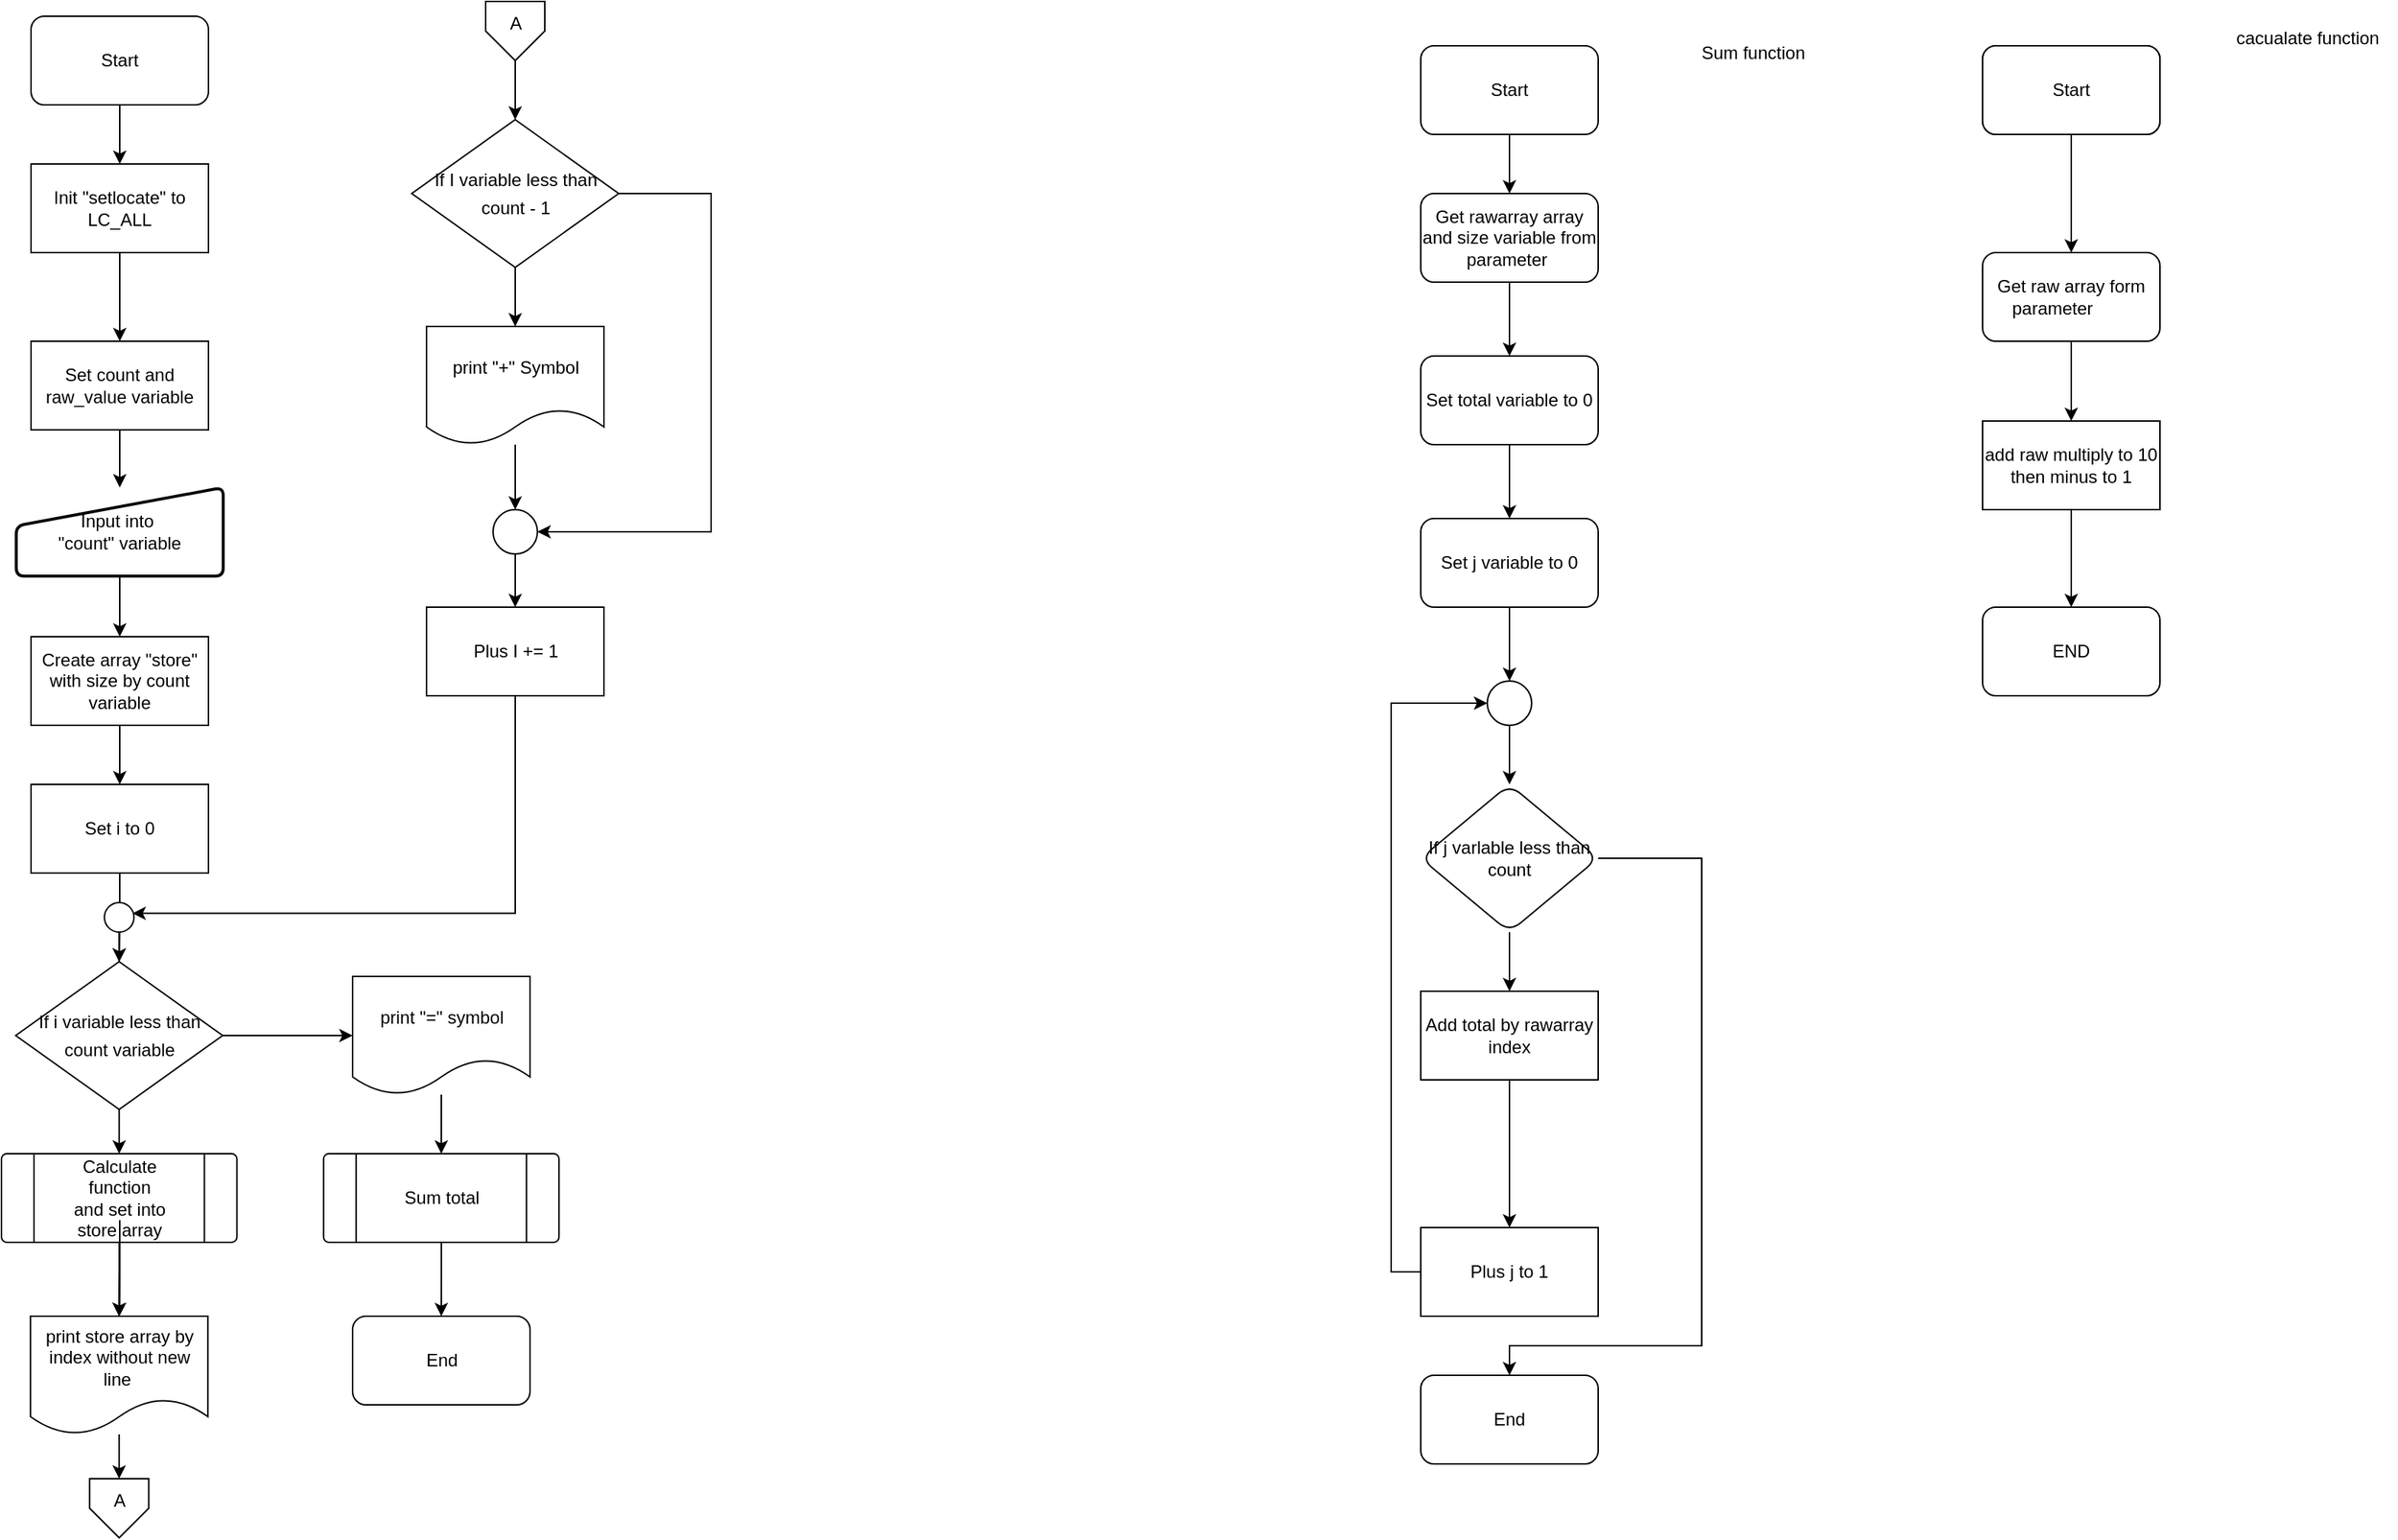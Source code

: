 <mxfile version="20.6.0" type="device"><diagram id="GZhJV8qudwX_sTIc3Cdx" name="Page-1"><mxGraphModel dx="1038" dy="1717" grid="1" gridSize="10" guides="1" tooltips="1" connect="1" arrows="1" fold="1" page="1" pageScale="1" pageWidth="850" pageHeight="1100" math="0" shadow="0"><root><mxCell id="0"/><mxCell id="1" parent="0"/><mxCell id="EvXfE17IqJ0JXhR5XNPO-2" value="" style="edgeStyle=orthogonalEdgeStyle;rounded=0;orthogonalLoop=1;jettySize=auto;html=1;" parent="1" source="BpIr9XXltMNIDrj_DQ6G-2" target="EvXfE17IqJ0JXhR5XNPO-1" edge="1"><mxGeometry relative="1" as="geometry"/></mxCell><mxCell id="BpIr9XXltMNIDrj_DQ6G-2" value="Start&lt;br&gt;" style="rounded=1;whiteSpace=wrap;html=1;" parent="1" vertex="1"><mxGeometry x="60" y="-1080" width="120" height="60" as="geometry"/></mxCell><mxCell id="EvXfE17IqJ0JXhR5XNPO-7" value="" style="edgeStyle=orthogonalEdgeStyle;rounded=0;orthogonalLoop=1;jettySize=auto;html=1;" parent="1" source="EvXfE17IqJ0JXhR5XNPO-1" target="EvXfE17IqJ0JXhR5XNPO-3" edge="1"><mxGeometry relative="1" as="geometry"/></mxCell><mxCell id="EvXfE17IqJ0JXhR5XNPO-1" value="Init &quot;setlocate&quot; to LC_ALL" style="rounded=0;whiteSpace=wrap;html=1;" parent="1" vertex="1"><mxGeometry x="60" y="-980" width="120" height="60" as="geometry"/></mxCell><mxCell id="EvXfE17IqJ0JXhR5XNPO-6" value="" style="edgeStyle=orthogonalEdgeStyle;rounded=0;orthogonalLoop=1;jettySize=auto;html=1;" parent="1" source="EvXfE17IqJ0JXhR5XNPO-3" target="EvXfE17IqJ0JXhR5XNPO-5" edge="1"><mxGeometry relative="1" as="geometry"/></mxCell><mxCell id="EvXfE17IqJ0JXhR5XNPO-3" value="Set count and raw_value variable&lt;br&gt;" style="rounded=0;whiteSpace=wrap;html=1;" parent="1" vertex="1"><mxGeometry x="60" y="-860" width="120" height="60" as="geometry"/></mxCell><mxCell id="EvXfE17IqJ0JXhR5XNPO-9" value="" style="edgeStyle=orthogonalEdgeStyle;rounded=0;orthogonalLoop=1;jettySize=auto;html=1;" parent="1" source="EvXfE17IqJ0JXhR5XNPO-5" target="EvXfE17IqJ0JXhR5XNPO-8" edge="1"><mxGeometry relative="1" as="geometry"/></mxCell><mxCell id="EvXfE17IqJ0JXhR5XNPO-5" value="Input into&amp;nbsp;&lt;br&gt;&quot;count&quot; variable" style="html=1;strokeWidth=2;shape=manualInput;whiteSpace=wrap;rounded=1;size=26;arcSize=11;verticalAlign=middle;" parent="1" vertex="1"><mxGeometry x="50" y="-761" width="140" height="60" as="geometry"/></mxCell><mxCell id="EvXfE17IqJ0JXhR5XNPO-11" value="" style="edgeStyle=orthogonalEdgeStyle;rounded=0;orthogonalLoop=1;jettySize=auto;html=1;" parent="1" source="EvXfE17IqJ0JXhR5XNPO-8" target="EvXfE17IqJ0JXhR5XNPO-10" edge="1"><mxGeometry relative="1" as="geometry"/></mxCell><mxCell id="EvXfE17IqJ0JXhR5XNPO-8" value="Create array &quot;store&quot; with size by count variable" style="rounded=0;whiteSpace=wrap;html=1;" parent="1" vertex="1"><mxGeometry x="60" y="-660" width="120" height="60" as="geometry"/></mxCell><mxCell id="EvXfE17IqJ0JXhR5XNPO-44" value="" style="edgeStyle=orthogonalEdgeStyle;rounded=0;orthogonalLoop=1;jettySize=auto;html=1;fontSize=12;" parent="1" source="EvXfE17IqJ0JXhR5XNPO-10" target="EvXfE17IqJ0JXhR5XNPO-12" edge="1"><mxGeometry relative="1" as="geometry"/></mxCell><mxCell id="EvXfE17IqJ0JXhR5XNPO-10" value="Set i to 0" style="rounded=0;whiteSpace=wrap;html=1;" parent="1" vertex="1"><mxGeometry x="60" y="-560" width="120" height="60" as="geometry"/></mxCell><mxCell id="EvXfE17IqJ0JXhR5XNPO-21" style="edgeStyle=orthogonalEdgeStyle;rounded=0;orthogonalLoop=1;jettySize=auto;html=1;exitX=0.5;exitY=1;exitDx=0;exitDy=0;entryX=0.5;entryY=0;entryDx=0;entryDy=0;fontSize=12;" parent="1" source="EvXfE17IqJ0JXhR5XNPO-12" target="EvXfE17IqJ0JXhR5XNPO-18" edge="1"><mxGeometry relative="1" as="geometry"/></mxCell><mxCell id="EvXfE17IqJ0JXhR5XNPO-47" value="" style="edgeStyle=orthogonalEdgeStyle;rounded=0;orthogonalLoop=1;jettySize=auto;html=1;fontSize=12;" parent="1" source="EvXfE17IqJ0JXhR5XNPO-12" target="EvXfE17IqJ0JXhR5XNPO-46" edge="1"><mxGeometry relative="1" as="geometry"/></mxCell><mxCell id="EvXfE17IqJ0JXhR5XNPO-12" value="&lt;div style=&quot;line-height: 19px;&quot;&gt;&lt;font style=&quot;font-size: 12px;&quot;&gt;If i variable less than&lt;br&gt;&lt;/font&gt;&lt;/div&gt;&lt;div style=&quot;line-height: 19px;&quot;&gt;count variable&lt;/div&gt;" style="rhombus;whiteSpace=wrap;html=1;" parent="1" vertex="1"><mxGeometry x="49.62" y="-440" width="140" height="100" as="geometry"/></mxCell><mxCell id="EvXfE17IqJ0JXhR5XNPO-24" value="" style="edgeStyle=orthogonalEdgeStyle;rounded=0;orthogonalLoop=1;jettySize=auto;html=1;fontSize=12;" parent="1" source="EvXfE17IqJ0JXhR5XNPO-18" target="EvXfE17IqJ0JXhR5XNPO-23" edge="1"><mxGeometry relative="1" as="geometry"/></mxCell><mxCell id="EvXfE17IqJ0JXhR5XNPO-18" value="" style="verticalLabelPosition=bottom;verticalAlign=top;html=1;shape=process;whiteSpace=wrap;rounded=1;size=0.14;arcSize=6;fontSize=12;" parent="1" vertex="1"><mxGeometry x="40" y="-310" width="159.25" height="60" as="geometry"/></mxCell><mxCell id="2hdlEOWeB7DWavgo3RxJ-1" value="" style="edgeStyle=orthogonalEdgeStyle;rounded=0;orthogonalLoop=1;jettySize=auto;html=1;" edge="1" parent="1" source="EvXfE17IqJ0JXhR5XNPO-19" target="EvXfE17IqJ0JXhR5XNPO-23"><mxGeometry relative="1" as="geometry"/></mxCell><mxCell id="2hdlEOWeB7DWavgo3RxJ-2" value="" style="edgeStyle=orthogonalEdgeStyle;rounded=0;orthogonalLoop=1;jettySize=auto;html=1;" edge="1" parent="1" source="EvXfE17IqJ0JXhR5XNPO-19" target="EvXfE17IqJ0JXhR5XNPO-23"><mxGeometry relative="1" as="geometry"/></mxCell><mxCell id="2hdlEOWeB7DWavgo3RxJ-3" value="" style="edgeStyle=orthogonalEdgeStyle;rounded=0;orthogonalLoop=1;jettySize=auto;html=1;" edge="1" parent="1" source="EvXfE17IqJ0JXhR5XNPO-19" target="EvXfE17IqJ0JXhR5XNPO-23"><mxGeometry relative="1" as="geometry"/></mxCell><mxCell id="EvXfE17IqJ0JXhR5XNPO-19" value="Calculate function&lt;br&gt;and set into store array" style="text;html=1;strokeColor=none;fillColor=none;align=center;verticalAlign=middle;whiteSpace=wrap;rounded=0;fontSize=12;" parent="1" vertex="1"><mxGeometry x="75" y="-295" width="90" height="30" as="geometry"/></mxCell><mxCell id="EvXfE17IqJ0JXhR5XNPO-28" value="" style="edgeStyle=orthogonalEdgeStyle;rounded=0;orthogonalLoop=1;jettySize=auto;html=1;fontSize=12;" parent="1" source="EvXfE17IqJ0JXhR5XNPO-23" target="EvXfE17IqJ0JXhR5XNPO-27" edge="1"><mxGeometry relative="1" as="geometry"/></mxCell><mxCell id="EvXfE17IqJ0JXhR5XNPO-23" value="print store array by index without new line&amp;nbsp;" style="shape=document;whiteSpace=wrap;html=1;boundedLbl=1;" parent="1" vertex="1"><mxGeometry x="59.63" y="-200" width="120" height="80" as="geometry"/></mxCell><mxCell id="EvXfE17IqJ0JXhR5XNPO-26" value="" style="verticalLabelPosition=bottom;verticalAlign=top;html=1;shape=offPageConnector;rounded=0;size=0.5;fontSize=12;" parent="1" vertex="1"><mxGeometry x="99.63" y="-90" width="40" height="40" as="geometry"/></mxCell><mxCell id="EvXfE17IqJ0JXhR5XNPO-27" value="A" style="text;html=1;strokeColor=none;fillColor=none;align=center;verticalAlign=middle;whiteSpace=wrap;rounded=0;fontSize=12;" parent="1" vertex="1"><mxGeometry x="109.63" y="-90" width="20" height="30" as="geometry"/></mxCell><mxCell id="EvXfE17IqJ0JXhR5XNPO-32" style="edgeStyle=orthogonalEdgeStyle;rounded=0;orthogonalLoop=1;jettySize=auto;html=1;exitX=0.5;exitY=1;exitDx=0;exitDy=0;entryX=0.5;entryY=0;entryDx=0;entryDy=0;fontSize=12;" parent="1" source="EvXfE17IqJ0JXhR5XNPO-29" target="EvXfE17IqJ0JXhR5XNPO-31" edge="1"><mxGeometry relative="1" as="geometry"/></mxCell><mxCell id="EvXfE17IqJ0JXhR5XNPO-29" value="" style="verticalLabelPosition=bottom;verticalAlign=top;html=1;shape=offPageConnector;rounded=0;size=0.5;fontSize=12;" parent="1" vertex="1"><mxGeometry x="367.5" y="-1090" width="40" height="40" as="geometry"/></mxCell><mxCell id="EvXfE17IqJ0JXhR5XNPO-30" value="A" style="text;html=1;strokeColor=none;fillColor=none;align=center;verticalAlign=middle;whiteSpace=wrap;rounded=0;fontSize=12;" parent="1" vertex="1"><mxGeometry x="377.5" y="-1090" width="20" height="30" as="geometry"/></mxCell><mxCell id="EvXfE17IqJ0JXhR5XNPO-38" value="" style="edgeStyle=orthogonalEdgeStyle;rounded=0;orthogonalLoop=1;jettySize=auto;html=1;fontSize=12;" parent="1" source="EvXfE17IqJ0JXhR5XNPO-31" target="EvXfE17IqJ0JXhR5XNPO-36" edge="1"><mxGeometry relative="1" as="geometry"/></mxCell><mxCell id="EvXfE17IqJ0JXhR5XNPO-39" style="edgeStyle=orthogonalEdgeStyle;rounded=0;orthogonalLoop=1;jettySize=auto;html=1;exitX=1;exitY=0.5;exitDx=0;exitDy=0;entryX=1;entryY=0.5;entryDx=0;entryDy=0;entryPerimeter=0;fontSize=12;" parent="1" source="EvXfE17IqJ0JXhR5XNPO-31" target="EvXfE17IqJ0JXhR5XNPO-33" edge="1"><mxGeometry relative="1" as="geometry"><Array as="points"><mxPoint x="520" y="-960"/><mxPoint x="520" y="-731"/></Array></mxGeometry></mxCell><mxCell id="EvXfE17IqJ0JXhR5XNPO-31" value="&lt;div style=&quot;line-height: 19px;&quot;&gt;If I variable less than&lt;/div&gt;&lt;div style=&quot;line-height: 19px;&quot;&gt;count - 1&lt;/div&gt;" style="rhombus;whiteSpace=wrap;html=1;" parent="1" vertex="1"><mxGeometry x="317.5" y="-1010" width="140" height="100" as="geometry"/></mxCell><mxCell id="EvXfE17IqJ0JXhR5XNPO-41" value="" style="edgeStyle=orthogonalEdgeStyle;rounded=0;orthogonalLoop=1;jettySize=auto;html=1;fontSize=12;" parent="1" source="EvXfE17IqJ0JXhR5XNPO-33" target="EvXfE17IqJ0JXhR5XNPO-40" edge="1"><mxGeometry relative="1" as="geometry"/></mxCell><mxCell id="EvXfE17IqJ0JXhR5XNPO-33" value="" style="verticalLabelPosition=bottom;verticalAlign=top;html=1;shape=mxgraph.flowchart.on-page_reference;fontSize=12;" parent="1" vertex="1"><mxGeometry x="372.5" y="-746" width="30" height="30" as="geometry"/></mxCell><mxCell id="EvXfE17IqJ0JXhR5XNPO-37" value="" style="edgeStyle=orthogonalEdgeStyle;rounded=0;orthogonalLoop=1;jettySize=auto;html=1;fontSize=12;" parent="1" source="EvXfE17IqJ0JXhR5XNPO-36" target="EvXfE17IqJ0JXhR5XNPO-33" edge="1"><mxGeometry relative="1" as="geometry"/></mxCell><mxCell id="EvXfE17IqJ0JXhR5XNPO-36" value="print &quot;+&quot; Symbol" style="shape=document;whiteSpace=wrap;html=1;boundedLbl=1;" parent="1" vertex="1"><mxGeometry x="327.5" y="-870" width="120" height="80" as="geometry"/></mxCell><mxCell id="EvXfE17IqJ0JXhR5XNPO-45" style="edgeStyle=orthogonalEdgeStyle;rounded=0;orthogonalLoop=1;jettySize=auto;html=1;exitX=0.5;exitY=1;exitDx=0;exitDy=0;entryX=0.948;entryY=0.364;entryDx=0;entryDy=0;entryPerimeter=0;fontSize=12;" parent="1" source="EvXfE17IqJ0JXhR5XNPO-40" target="EvXfE17IqJ0JXhR5XNPO-42" edge="1"><mxGeometry relative="1" as="geometry"/></mxCell><mxCell id="EvXfE17IqJ0JXhR5XNPO-40" value="Plus I += 1" style="rounded=0;whiteSpace=wrap;html=1;" parent="1" vertex="1"><mxGeometry x="327.5" y="-680" width="120" height="60" as="geometry"/></mxCell><mxCell id="EvXfE17IqJ0JXhR5XNPO-43" value="" style="edgeStyle=orthogonalEdgeStyle;rounded=0;orthogonalLoop=1;jettySize=auto;html=1;fontSize=12;" parent="1" source="EvXfE17IqJ0JXhR5XNPO-42" target="EvXfE17IqJ0JXhR5XNPO-12" edge="1"><mxGeometry relative="1" as="geometry"/></mxCell><mxCell id="EvXfE17IqJ0JXhR5XNPO-42" value="" style="verticalLabelPosition=bottom;verticalAlign=top;html=1;shape=mxgraph.flowchart.on-page_reference;fontSize=12;" parent="1" vertex="1"><mxGeometry x="109.62" y="-480" width="20" height="20" as="geometry"/></mxCell><mxCell id="EvXfE17IqJ0JXhR5XNPO-51" style="edgeStyle=orthogonalEdgeStyle;rounded=0;orthogonalLoop=1;jettySize=auto;html=1;entryX=0.5;entryY=0;entryDx=0;entryDy=0;fontSize=12;" parent="1" source="EvXfE17IqJ0JXhR5XNPO-46" target="EvXfE17IqJ0JXhR5XNPO-48" edge="1"><mxGeometry relative="1" as="geometry"/></mxCell><mxCell id="EvXfE17IqJ0JXhR5XNPO-46" value="print &quot;=&quot; symbol" style="shape=document;whiteSpace=wrap;html=1;boundedLbl=1;" parent="1" vertex="1"><mxGeometry x="277.5" y="-430" width="120" height="80" as="geometry"/></mxCell><mxCell id="EvXfE17IqJ0JXhR5XNPO-53" value="" style="edgeStyle=orthogonalEdgeStyle;rounded=0;orthogonalLoop=1;jettySize=auto;html=1;fontSize=12;" parent="1" source="EvXfE17IqJ0JXhR5XNPO-48" target="EvXfE17IqJ0JXhR5XNPO-52" edge="1"><mxGeometry relative="1" as="geometry"/></mxCell><mxCell id="EvXfE17IqJ0JXhR5XNPO-48" value="" style="verticalLabelPosition=bottom;verticalAlign=top;html=1;shape=process;whiteSpace=wrap;rounded=1;size=0.14;arcSize=6;fontSize=12;" parent="1" vertex="1"><mxGeometry x="257.87" y="-310" width="159.25" height="60" as="geometry"/></mxCell><mxCell id="EvXfE17IqJ0JXhR5XNPO-49" value="Sum total" style="text;html=1;strokeColor=none;fillColor=none;align=center;verticalAlign=middle;whiteSpace=wrap;rounded=0;fontSize=12;" parent="1" vertex="1"><mxGeometry x="292.5" y="-295" width="90" height="30" as="geometry"/></mxCell><mxCell id="EvXfE17IqJ0JXhR5XNPO-52" value="End" style="rounded=1;whiteSpace=wrap;html=1;" parent="1" vertex="1"><mxGeometry x="277.5" y="-200" width="120" height="60" as="geometry"/></mxCell><mxCell id="2hdlEOWeB7DWavgo3RxJ-13" value="" style="edgeStyle=orthogonalEdgeStyle;rounded=0;orthogonalLoop=1;jettySize=auto;html=1;" edge="1" parent="1" source="2hdlEOWeB7DWavgo3RxJ-5" target="2hdlEOWeB7DWavgo3RxJ-12"><mxGeometry relative="1" as="geometry"/></mxCell><mxCell id="2hdlEOWeB7DWavgo3RxJ-5" value="Start&lt;br&gt;" style="rounded=1;whiteSpace=wrap;html=1;" vertex="1" parent="1"><mxGeometry x="1000" y="-1060" width="120" height="60" as="geometry"/></mxCell><mxCell id="2hdlEOWeB7DWavgo3RxJ-7" value="Sum function" style="text;html=1;strokeColor=none;fillColor=none;align=center;verticalAlign=middle;whiteSpace=wrap;rounded=0;" vertex="1" parent="1"><mxGeometry x="1160" y="-1070" width="130" height="30" as="geometry"/></mxCell><mxCell id="2hdlEOWeB7DWavgo3RxJ-19" value="" style="edgeStyle=orthogonalEdgeStyle;rounded=0;orthogonalLoop=1;jettySize=auto;html=1;" edge="1" parent="1" source="2hdlEOWeB7DWavgo3RxJ-12" target="2hdlEOWeB7DWavgo3RxJ-18"><mxGeometry relative="1" as="geometry"/></mxCell><mxCell id="2hdlEOWeB7DWavgo3RxJ-12" value="Get rawarray array and size variable from parameter&amp;nbsp;" style="whiteSpace=wrap;html=1;rounded=1;" vertex="1" parent="1"><mxGeometry x="1000" y="-960" width="120" height="60" as="geometry"/></mxCell><mxCell id="2hdlEOWeB7DWavgo3RxJ-22" value="" style="edgeStyle=orthogonalEdgeStyle;rounded=0;orthogonalLoop=1;jettySize=auto;html=1;" edge="1" parent="1" source="2hdlEOWeB7DWavgo3RxJ-14" target="2hdlEOWeB7DWavgo3RxJ-21"><mxGeometry relative="1" as="geometry"/></mxCell><mxCell id="2hdlEOWeB7DWavgo3RxJ-39" style="edgeStyle=orthogonalEdgeStyle;rounded=0;orthogonalLoop=1;jettySize=auto;html=1;exitX=1;exitY=0.5;exitDx=0;exitDy=0;" edge="1" parent="1" source="2hdlEOWeB7DWavgo3RxJ-14" target="2hdlEOWeB7DWavgo3RxJ-35"><mxGeometry relative="1" as="geometry"><Array as="points"><mxPoint x="1190" y="-510"/><mxPoint x="1190" y="-180"/><mxPoint x="1060" y="-180"/></Array></mxGeometry></mxCell><mxCell id="2hdlEOWeB7DWavgo3RxJ-14" value="If j varlable less than count" style="rhombus;whiteSpace=wrap;html=1;rounded=1;" vertex="1" parent="1"><mxGeometry x="1000" y="-560" width="120" height="100" as="geometry"/></mxCell><mxCell id="2hdlEOWeB7DWavgo3RxJ-34" value="" style="edgeStyle=orthogonalEdgeStyle;rounded=0;orthogonalLoop=1;jettySize=auto;html=1;" edge="1" parent="1" source="2hdlEOWeB7DWavgo3RxJ-18" target="2hdlEOWeB7DWavgo3RxJ-20"><mxGeometry relative="1" as="geometry"/></mxCell><mxCell id="2hdlEOWeB7DWavgo3RxJ-18" value="Set total variable to 0" style="whiteSpace=wrap;html=1;rounded=1;" vertex="1" parent="1"><mxGeometry x="1000" y="-850" width="120" height="60" as="geometry"/></mxCell><mxCell id="2hdlEOWeB7DWavgo3RxJ-33" value="" style="edgeStyle=orthogonalEdgeStyle;rounded=0;orthogonalLoop=1;jettySize=auto;html=1;" edge="1" parent="1" source="2hdlEOWeB7DWavgo3RxJ-20" target="2hdlEOWeB7DWavgo3RxJ-28"><mxGeometry relative="1" as="geometry"/></mxCell><mxCell id="2hdlEOWeB7DWavgo3RxJ-20" value="Set j variable to 0" style="whiteSpace=wrap;html=1;rounded=1;" vertex="1" parent="1"><mxGeometry x="1000" y="-740" width="120" height="60" as="geometry"/></mxCell><mxCell id="2hdlEOWeB7DWavgo3RxJ-40" value="" style="edgeStyle=orthogonalEdgeStyle;rounded=0;orthogonalLoop=1;jettySize=auto;html=1;" edge="1" parent="1" source="2hdlEOWeB7DWavgo3RxJ-21" target="2hdlEOWeB7DWavgo3RxJ-26"><mxGeometry relative="1" as="geometry"/></mxCell><mxCell id="2hdlEOWeB7DWavgo3RxJ-21" value="Add total by rawarray index" style="rounded=0;whiteSpace=wrap;html=1;" vertex="1" parent="1"><mxGeometry x="1000" y="-420" width="120" height="60" as="geometry"/></mxCell><mxCell id="2hdlEOWeB7DWavgo3RxJ-31" style="edgeStyle=orthogonalEdgeStyle;rounded=0;orthogonalLoop=1;jettySize=auto;html=1;exitX=0;exitY=0.5;exitDx=0;exitDy=0;entryX=0;entryY=0.5;entryDx=0;entryDy=0;" edge="1" parent="1" source="2hdlEOWeB7DWavgo3RxJ-26" target="2hdlEOWeB7DWavgo3RxJ-28"><mxGeometry relative="1" as="geometry"/></mxCell><mxCell id="2hdlEOWeB7DWavgo3RxJ-26" value="Plus j to 1" style="rounded=0;whiteSpace=wrap;html=1;" vertex="1" parent="1"><mxGeometry x="1000" y="-260" width="120" height="60" as="geometry"/></mxCell><mxCell id="2hdlEOWeB7DWavgo3RxJ-32" value="" style="edgeStyle=orthogonalEdgeStyle;rounded=0;orthogonalLoop=1;jettySize=auto;html=1;" edge="1" parent="1" source="2hdlEOWeB7DWavgo3RxJ-28" target="2hdlEOWeB7DWavgo3RxJ-14"><mxGeometry relative="1" as="geometry"/></mxCell><mxCell id="2hdlEOWeB7DWavgo3RxJ-28" value="" style="ellipse;whiteSpace=wrap;html=1;aspect=fixed;" vertex="1" parent="1"><mxGeometry x="1045" y="-630" width="30" height="30" as="geometry"/></mxCell><mxCell id="2hdlEOWeB7DWavgo3RxJ-35" value="End" style="rounded=1;whiteSpace=wrap;html=1;" vertex="1" parent="1"><mxGeometry x="1000" y="-160" width="120" height="60" as="geometry"/></mxCell><mxCell id="2hdlEOWeB7DWavgo3RxJ-44" value="" style="edgeStyle=orthogonalEdgeStyle;rounded=0;orthogonalLoop=1;jettySize=auto;html=1;" edge="1" parent="1" source="2hdlEOWeB7DWavgo3RxJ-41" target="2hdlEOWeB7DWavgo3RxJ-43"><mxGeometry relative="1" as="geometry"/></mxCell><mxCell id="2hdlEOWeB7DWavgo3RxJ-41" value="Start&lt;br&gt;" style="rounded=1;whiteSpace=wrap;html=1;" vertex="1" parent="1"><mxGeometry x="1380" y="-1060" width="120" height="60" as="geometry"/></mxCell><mxCell id="2hdlEOWeB7DWavgo3RxJ-42" value="cacualate function" style="text;html=1;strokeColor=none;fillColor=none;align=center;verticalAlign=middle;whiteSpace=wrap;rounded=0;" vertex="1" parent="1"><mxGeometry x="1540" y="-1080" width="120" height="30" as="geometry"/></mxCell><mxCell id="2hdlEOWeB7DWavgo3RxJ-50" value="" style="edgeStyle=orthogonalEdgeStyle;rounded=0;orthogonalLoop=1;jettySize=auto;html=1;" edge="1" parent="1" source="2hdlEOWeB7DWavgo3RxJ-43" target="2hdlEOWeB7DWavgo3RxJ-49"><mxGeometry relative="1" as="geometry"/></mxCell><mxCell id="2hdlEOWeB7DWavgo3RxJ-43" value="Get raw array form parameter&lt;span style=&quot;white-space: pre;&quot;&gt;&#9;&lt;/span&gt;" style="whiteSpace=wrap;html=1;rounded=1;" vertex="1" parent="1"><mxGeometry x="1380" y="-920" width="120" height="60" as="geometry"/></mxCell><mxCell id="2hdlEOWeB7DWavgo3RxJ-53" value="" style="edgeStyle=orthogonalEdgeStyle;rounded=0;orthogonalLoop=1;jettySize=auto;html=1;" edge="1" parent="1" source="2hdlEOWeB7DWavgo3RxJ-49" target="2hdlEOWeB7DWavgo3RxJ-52"><mxGeometry relative="1" as="geometry"/></mxCell><mxCell id="2hdlEOWeB7DWavgo3RxJ-49" value="add raw&amp;nbsp;multiply to 10 then minus to 1" style="rounded=0;whiteSpace=wrap;html=1;" vertex="1" parent="1"><mxGeometry x="1380" y="-806" width="120" height="60" as="geometry"/></mxCell><mxCell id="2hdlEOWeB7DWavgo3RxJ-51" value="Start&lt;br&gt;" style="rounded=1;whiteSpace=wrap;html=1;" vertex="1" parent="1"><mxGeometry x="1380" y="-1060" width="120" height="60" as="geometry"/></mxCell><mxCell id="2hdlEOWeB7DWavgo3RxJ-52" value="END" style="rounded=1;whiteSpace=wrap;html=1;" vertex="1" parent="1"><mxGeometry x="1380" y="-680" width="120" height="60" as="geometry"/></mxCell></root></mxGraphModel></diagram></mxfile>